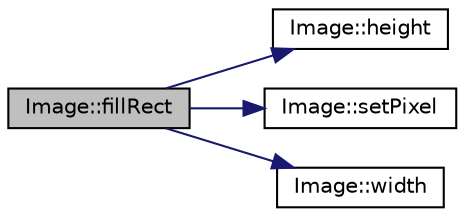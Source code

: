 digraph "Image::fillRect"
{
 // LATEX_PDF_SIZE
  edge [fontname="Helvetica",fontsize="10",labelfontname="Helvetica",labelfontsize="10"];
  node [fontname="Helvetica",fontsize="10",shape=record];
  rankdir="LR";
  Node1 [label="Image::fillRect",height=0.2,width=0.4,color="black", fillcolor="grey75", style="filled", fontcolor="black",tooltip=" "];
  Node1 -> Node2 [color="midnightblue",fontsize="10",style="solid",fontname="Helvetica"];
  Node2 [label="Image::height",height=0.2,width=0.4,color="black", fillcolor="white", style="filled",URL="$classImage.html#a8ca6088143ee3f68ca2e297669a5fea9",tooltip=" "];
  Node1 -> Node3 [color="midnightblue",fontsize="10",style="solid",fontname="Helvetica"];
  Node3 [label="Image::setPixel",height=0.2,width=0.4,color="black", fillcolor="white", style="filled",URL="$classImage.html#a2cf00201a01a7abead6f33b923afd1ca",tooltip=" "];
  Node1 -> Node4 [color="midnightblue",fontsize="10",style="solid",fontname="Helvetica"];
  Node4 [label="Image::width",height=0.2,width=0.4,color="black", fillcolor="white", style="filled",URL="$classImage.html#ab3008d1d5f976e5e38384affdc6b54f7",tooltip=" "];
}
